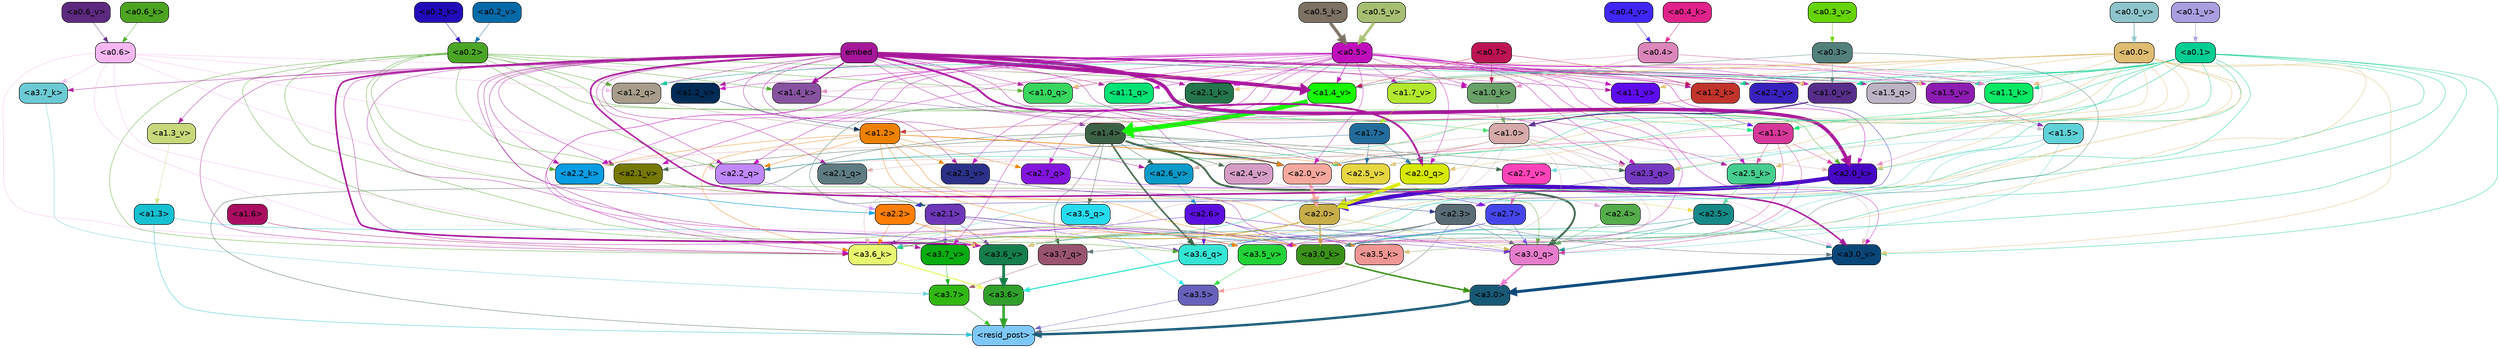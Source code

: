 strict digraph "" {
	graph [bgcolor=transparent,
		layout=dot,
		overlap=false,
		splines=true
	];
	"<a3.7>"	[color=black,
		fillcolor="#31b712",
		fontname=Helvetica,
		shape=box,
		style="filled, rounded"];
	"<resid_post>"	[color=black,
		fillcolor="#7dc8f8",
		fontname=Helvetica,
		shape=box,
		style="filled, rounded"];
	"<a3.7>" -> "<resid_post>"	[color="#31b712",
		penwidth=0.6239100098609924];
	"<a3.6>"	[color=black,
		fillcolor="#30a02a",
		fontname=Helvetica,
		shape=box,
		style="filled, rounded"];
	"<a3.6>" -> "<resid_post>"	[color="#30a02a",
		penwidth=4.569062113761902];
	"<a3.5>"	[color=black,
		fillcolor="#6761bb",
		fontname=Helvetica,
		shape=box,
		style="filled, rounded"];
	"<a3.5>" -> "<resid_post>"	[color="#6761bb",
		penwidth=0.6];
	"<a3.0>"	[color=black,
		fillcolor="#185976",
		fontname=Helvetica,
		shape=box,
		style="filled, rounded"];
	"<a3.0>" -> "<resid_post>"	[color="#185976",
		penwidth=4.283544182777405];
	"<a2.3>"	[color=black,
		fillcolor="#596b74",
		fontname=Helvetica,
		shape=box,
		style="filled, rounded"];
	"<a2.3>" -> "<resid_post>"	[color="#596b74",
		penwidth=0.6];
	"<a3.7_q>"	[color=black,
		fillcolor="#99546f",
		fontname=Helvetica,
		shape=box,
		style="filled, rounded"];
	"<a2.3>" -> "<a3.7_q>"	[color="#596b74",
		penwidth=0.6];
	"<a3.6_q>"	[color=black,
		fillcolor="#35e5d4",
		fontname=Helvetica,
		shape=box,
		style="filled, rounded"];
	"<a2.3>" -> "<a3.6_q>"	[color="#596b74",
		penwidth=0.6];
	"<a3.0_q>"	[color=black,
		fillcolor="#e77ccd",
		fontname=Helvetica,
		shape=box,
		style="filled, rounded"];
	"<a2.3>" -> "<a3.0_q>"	[color="#596b74",
		penwidth=0.6];
	"<a3.0_k>"	[color=black,
		fillcolor="#3a9019",
		fontname=Helvetica,
		shape=box,
		style="filled, rounded"];
	"<a2.3>" -> "<a3.0_k>"	[color="#596b74",
		penwidth=0.6];
	"<a3.6_v>"	[color=black,
		fillcolor="#157e4b",
		fontname=Helvetica,
		shape=box,
		style="filled, rounded"];
	"<a2.3>" -> "<a3.6_v>"	[color="#596b74",
		penwidth=0.6];
	"<a3.5_v>"	[color=black,
		fillcolor="#22d237",
		fontname=Helvetica,
		shape=box,
		style="filled, rounded"];
	"<a2.3>" -> "<a3.5_v>"	[color="#596b74",
		penwidth=0.6];
	"<a3.0_v>"	[color=black,
		fillcolor="#094678",
		fontname=Helvetica,
		shape=box,
		style="filled, rounded"];
	"<a2.3>" -> "<a3.0_v>"	[color="#596b74",
		penwidth=0.6];
	"<a1.4>"	[color=black,
		fillcolor="#3c6145",
		fontname=Helvetica,
		shape=box,
		style="filled, rounded"];
	"<a1.4>" -> "<resid_post>"	[color="#3c6145",
		penwidth=0.6];
	"<a1.4>" -> "<a3.7_q>"	[color="#3c6145",
		penwidth=0.6];
	"<a1.4>" -> "<a3.6_q>"	[color="#3c6145",
		penwidth=2.7934007048606873];
	"<a3.5_q>"	[color=black,
		fillcolor="#27dbef",
		fontname=Helvetica,
		shape=box,
		style="filled, rounded"];
	"<a1.4>" -> "<a3.5_q>"	[color="#3c6145",
		penwidth=0.6];
	"<a1.4>" -> "<a3.0_q>"	[color="#3c6145",
		penwidth=3.340754985809326];
	"<a2.3_q>"	[color=black,
		fillcolor="#7639c2",
		fontname=Helvetica,
		shape=box,
		style="filled, rounded"];
	"<a1.4>" -> "<a2.3_q>"	[color="#3c6145",
		penwidth=0.6];
	"<a2.7_v>"	[color=black,
		fillcolor="#fe43b9",
		fontname=Helvetica,
		shape=box,
		style="filled, rounded"];
	"<a1.4>" -> "<a2.7_v>"	[color="#3c6145",
		penwidth=0.6];
	"<a2.6_v>"	[color=black,
		fillcolor="#0c9ac8",
		fontname=Helvetica,
		shape=box,
		style="filled, rounded"];
	"<a1.4>" -> "<a2.6_v>"	[color="#3c6145",
		penwidth=0.6];
	"<a2.5_v>"	[color=black,
		fillcolor="#e6d641",
		fontname=Helvetica,
		shape=box,
		style="filled, rounded"];
	"<a1.4>" -> "<a2.5_v>"	[color="#3c6145",
		penwidth=0.6];
	"<a2.4_v>"	[color=black,
		fillcolor="#d59dc6",
		fontname=Helvetica,
		shape=box,
		style="filled, rounded"];
	"<a1.4>" -> "<a2.4_v>"	[color="#3c6145",
		penwidth=0.6];
	"<a2.1_v>"	[color=black,
		fillcolor="#757901",
		fontname=Helvetica,
		shape=box,
		style="filled, rounded"];
	"<a1.4>" -> "<a2.1_v>"	[color="#3c6145",
		penwidth=0.6];
	"<a2.0_v>"	[color=black,
		fillcolor="#f6a89e",
		fontname=Helvetica,
		shape=box,
		style="filled, rounded"];
	"<a1.4>" -> "<a2.0_v>"	[color="#3c6145",
		penwidth=2.268759250640869];
	"<a1.3>"	[color=black,
		fillcolor="#15c1d1",
		fontname=Helvetica,
		shape=box,
		style="filled, rounded"];
	"<a1.3>" -> "<resid_post>"	[color="#15c1d1",
		penwidth=0.6];
	"<a1.3>" -> "<a3.6_v>"	[color="#15c1d1",
		penwidth=0.6];
	"<a3.7_q>" -> "<a3.7>"	[color="#99546f",
		penwidth=0.6];
	"<a3.6_q>" -> "<a3.6>"	[color="#35e5d4",
		penwidth=2.0347584784030914];
	"<a3.5_q>" -> "<a3.5>"	[color="#27dbef",
		penwidth=0.6];
	"<a3.0_q>" -> "<a3.0>"	[color="#e77ccd",
		penwidth=2.8635367155075073];
	"<a3.7_k>"	[color=black,
		fillcolor="#6bcad4",
		fontname=Helvetica,
		shape=box,
		style="filled, rounded"];
	"<a3.7_k>" -> "<a3.7>"	[color="#6bcad4",
		penwidth=0.6];
	"<a3.6_k>"	[color=black,
		fillcolor="#e7f870",
		fontname=Helvetica,
		shape=box,
		style="filled, rounded"];
	"<a3.6_k>" -> "<a3.6>"	[color="#e7f870",
		penwidth=2.1760786175727844];
	"<a3.5_k>"	[color=black,
		fillcolor="#ee9693",
		fontname=Helvetica,
		shape=box,
		style="filled, rounded"];
	"<a3.5_k>" -> "<a3.5>"	[color="#ee9693",
		penwidth=0.6];
	"<a3.0_k>" -> "<a3.0>"	[color="#3a9019",
		penwidth=2.632905662059784];
	"<a3.7_v>"	[color=black,
		fillcolor="#08ad10",
		fontname=Helvetica,
		shape=box,
		style="filled, rounded"];
	"<a3.7_v>" -> "<a3.7>"	[color="#08ad10",
		penwidth=0.6];
	"<a3.6_v>" -> "<a3.6>"	[color="#157e4b",
		penwidth=4.981305837631226];
	"<a3.5_v>" -> "<a3.5>"	[color="#22d237",
		penwidth=0.6];
	"<a3.0_v>" -> "<a3.0>"	[color="#094678",
		penwidth=5.168330669403076];
	"<a2.7>"	[color=black,
		fillcolor="#4546ea",
		fontname=Helvetica,
		shape=box,
		style="filled, rounded"];
	"<a2.7>" -> "<a3.6_q>"	[color="#4546ea",
		penwidth=0.6];
	"<a2.7>" -> "<a3.0_q>"	[color="#4546ea",
		penwidth=0.6];
	"<a2.7>" -> "<a3.0_k>"	[color="#4546ea",
		penwidth=0.6];
	"<a2.6>"	[color=black,
		fillcolor="#5b0fde",
		fontname=Helvetica,
		shape=box,
		style="filled, rounded"];
	"<a2.6>" -> "<a3.6_q>"	[color="#5b0fde",
		penwidth=0.6];
	"<a2.6>" -> "<a3.0_q>"	[color="#5b0fde",
		penwidth=0.6];
	"<a2.6>" -> "<a3.6_k>"	[color="#5b0fde",
		penwidth=0.6];
	"<a2.6>" -> "<a3.5_k>"	[color="#5b0fde",
		penwidth=0.6];
	"<a2.6>" -> "<a3.0_k>"	[color="#5b0fde",
		penwidth=0.6];
	"<a2.1>"	[color=black,
		fillcolor="#6d37b7",
		fontname=Helvetica,
		shape=box,
		style="filled, rounded"];
	"<a2.1>" -> "<a3.6_q>"	[color="#6d37b7",
		penwidth=0.6];
	"<a2.1>" -> "<a3.0_q>"	[color="#6d37b7",
		penwidth=0.6];
	"<a2.1>" -> "<a3.6_k>"	[color="#6d37b7",
		penwidth=0.6];
	"<a2.1>" -> "<a3.0_k>"	[color="#6d37b7",
		penwidth=0.6];
	"<a2.1>" -> "<a3.7_v>"	[color="#6d37b7",
		penwidth=0.6];
	"<a2.1>" -> "<a3.6_v>"	[color="#6d37b7",
		penwidth=0.6];
	"<a2.0>"	[color=black,
		fillcolor="#c8ae48",
		fontname=Helvetica,
		shape=box,
		style="filled, rounded"];
	"<a2.0>" -> "<a3.6_q>"	[color="#c8ae48",
		penwidth=0.6];
	"<a2.0>" -> "<a3.0_q>"	[color="#c8ae48",
		penwidth=0.6];
	"<a2.0>" -> "<a3.6_k>"	[color="#c8ae48",
		penwidth=1.6382827460765839];
	"<a2.0>" -> "<a3.0_k>"	[color="#c8ae48",
		penwidth=2.161143198609352];
	"<a1.5>"	[color=black,
		fillcolor="#5fd2d7",
		fontname=Helvetica,
		shape=box,
		style="filled, rounded"];
	"<a1.5>" -> "<a3.6_q>"	[color="#5fd2d7",
		penwidth=0.6];
	"<a1.5>" -> "<a3.0_q>"	[color="#5fd2d7",
		penwidth=0.6];
	"<a1.5>" -> "<a3.6_k>"	[color="#5fd2d7",
		penwidth=0.6];
	"<a1.5>" -> "<a3.0_k>"	[color="#5fd2d7",
		penwidth=0.6];
	"<a1.5>" -> "<a2.7_v>"	[color="#5fd2d7",
		penwidth=0.6];
	"<a0.2>"	[color=black,
		fillcolor="#4aa525",
		fontname=Helvetica,
		shape=box,
		style="filled, rounded"];
	"<a0.2>" -> "<a3.6_q>"	[color="#4aa525",
		penwidth=0.6];
	"<a0.2>" -> "<a3.0_q>"	[color="#4aa525",
		penwidth=0.6];
	"<a0.2>" -> "<a3.6_k>"	[color="#4aa525",
		penwidth=0.6];
	"<a0.2>" -> "<a3.0_k>"	[color="#4aa525",
		penwidth=0.6];
	"<a2.2_q>"	[color=black,
		fillcolor="#c087fa",
		fontname=Helvetica,
		shape=box,
		style="filled, rounded"];
	"<a0.2>" -> "<a2.2_q>"	[color="#4aa525",
		penwidth=0.6];
	"<a2.2_k>"	[color=black,
		fillcolor="#089ce3",
		fontname=Helvetica,
		shape=box,
		style="filled, rounded"];
	"<a0.2>" -> "<a2.2_k>"	[color="#4aa525",
		penwidth=0.6];
	"<a2.0_k>"	[color=black,
		fillcolor="#4708c5",
		fontname=Helvetica,
		shape=box,
		style="filled, rounded"];
	"<a0.2>" -> "<a2.0_k>"	[color="#4aa525",
		penwidth=0.6];
	"<a0.2>" -> "<a2.1_v>"	[color="#4aa525",
		penwidth=0.6];
	"<a0.2>" -> "<a2.0_v>"	[color="#4aa525",
		penwidth=0.6];
	"<a1.2_q>"	[color=black,
		fillcolor="#a89d8a",
		fontname=Helvetica,
		shape=box,
		style="filled, rounded"];
	"<a0.2>" -> "<a1.2_q>"	[color="#4aa525",
		penwidth=0.6];
	"<a1.0_q>"	[color=black,
		fillcolor="#38d65f",
		fontname=Helvetica,
		shape=box,
		style="filled, rounded"];
	"<a0.2>" -> "<a1.0_q>"	[color="#4aa525",
		penwidth=0.6];
	"<a1.4_k>"	[color=black,
		fillcolor="#8752a0",
		fontname=Helvetica,
		shape=box,
		style="filled, rounded"];
	"<a0.2>" -> "<a1.4_k>"	[color="#4aa525",
		penwidth=0.6];
	"<a1.4_v>"	[color=black,
		fillcolor="#16f901",
		fontname=Helvetica,
		shape=box,
		style="filled, rounded"];
	"<a0.2>" -> "<a1.4_v>"	[color="#4aa525",
		penwidth=0.6];
	"<a2.5>"	[color=black,
		fillcolor="#168886",
		fontname=Helvetica,
		shape=box,
		style="filled, rounded"];
	"<a2.5>" -> "<a3.0_q>"	[color="#168886",
		penwidth=0.6];
	"<a2.5>" -> "<a3.0_k>"	[color="#168886",
		penwidth=0.6];
	"<a2.5>" -> "<a3.6_v>"	[color="#168886",
		penwidth=0.6];
	"<a2.5>" -> "<a3.0_v>"	[color="#168886",
		penwidth=0.6];
	"<a2.4>"	[color=black,
		fillcolor="#54ac4a",
		fontname=Helvetica,
		shape=box,
		style="filled, rounded"];
	"<a2.4>" -> "<a3.0_q>"	[color="#54ac4a",
		penwidth=0.6];
	"<a1.1>"	[color=black,
		fillcolor="#d63899",
		fontname=Helvetica,
		shape=box,
		style="filled, rounded"];
	"<a1.1>" -> "<a3.0_q>"	[color="#d63899",
		penwidth=0.6];
	"<a1.1>" -> "<a3.0_k>"	[color="#d63899",
		penwidth=0.6];
	"<a2.5_k>"	[color=black,
		fillcolor="#45ce8f",
		fontname=Helvetica,
		shape=box,
		style="filled, rounded"];
	"<a1.1>" -> "<a2.5_k>"	[color="#d63899",
		penwidth=0.6];
	"<a1.1>" -> "<a2.0_k>"	[color="#d63899",
		penwidth=0.6];
	"<a1.1>" -> "<a2.0_v>"	[color="#d63899",
		penwidth=0.6];
	"<a0.6>"	[color=black,
		fillcolor="#f6b7f1",
		fontname=Helvetica,
		shape=box,
		style="filled, rounded"];
	"<a0.6>" -> "<a3.7_k>"	[color="#f6b7f1",
		penwidth=0.6];
	"<a0.6>" -> "<a3.6_k>"	[color="#f6b7f1",
		penwidth=0.6];
	"<a0.6>" -> "<a3.0_k>"	[color="#f6b7f1",
		penwidth=0.6];
	"<a0.6>" -> "<a3.6_v>"	[color="#f6b7f1",
		penwidth=0.6];
	"<a0.6>" -> "<a3.0_v>"	[color="#f6b7f1",
		penwidth=0.6];
	"<a0.6>" -> "<a2.2_q>"	[color="#f6b7f1",
		penwidth=0.6];
	"<a0.6>" -> "<a1.2_q>"	[color="#f6b7f1",
		penwidth=0.6];
	"<a0.6>" -> "<a1.4_v>"	[color="#f6b7f1",
		penwidth=0.6];
	embed	[color=black,
		fillcolor="#a51699",
		fontname=Helvetica,
		shape=box,
		style="filled, rounded"];
	embed -> "<a3.7_k>"	[color="#a51699",
		penwidth=0.6];
	embed -> "<a3.6_k>"	[color="#a51699",
		penwidth=0.6];
	embed -> "<a3.5_k>"	[color="#a51699",
		penwidth=0.6];
	embed -> "<a3.0_k>"	[color="#a51699",
		penwidth=0.6];
	embed -> "<a3.7_v>"	[color="#a51699",
		penwidth=0.6];
	embed -> "<a3.6_v>"	[color="#a51699",
		penwidth=2.7825746536254883];
	embed -> "<a3.5_v>"	[color="#a51699",
		penwidth=0.6];
	embed -> "<a3.0_v>"	[color="#a51699",
		penwidth=2.6950180530548096];
	embed -> "<a2.3_q>"	[color="#a51699",
		penwidth=0.6];
	embed -> "<a2.2_q>"	[color="#a51699",
		penwidth=0.6];
	"<a2.1_q>"	[color=black,
		fillcolor="#5e7b81",
		fontname=Helvetica,
		shape=box,
		style="filled, rounded"];
	embed -> "<a2.1_q>"	[color="#a51699",
		penwidth=0.6];
	"<a2.0_q>"	[color=black,
		fillcolor="#d7e901",
		fontname=Helvetica,
		shape=box,
		style="filled, rounded"];
	embed -> "<a2.0_q>"	[color="#a51699",
		penwidth=3.305941343307495];
	embed -> "<a2.5_k>"	[color="#a51699",
		penwidth=0.6];
	embed -> "<a2.2_k>"	[color="#a51699",
		penwidth=0.6698317527770996];
	"<a2.1_k>"	[color=black,
		fillcolor="#24754b",
		fontname=Helvetica,
		shape=box,
		style="filled, rounded"];
	embed -> "<a2.1_k>"	[color="#a51699",
		penwidth=0.6];
	embed -> "<a2.0_k>"	[color="#a51699",
		penwidth=6.12570995092392];
	embed -> "<a2.6_v>"	[color="#a51699",
		penwidth=0.6];
	embed -> "<a2.5_v>"	[color="#a51699",
		penwidth=0.6];
	"<a2.3_v>"	[color=black,
		fillcolor="#2b3088",
		fontname=Helvetica,
		shape=box,
		style="filled, rounded"];
	embed -> "<a2.3_v>"	[color="#a51699",
		penwidth=0.6];
	"<a2.2_v>"	[color=black,
		fillcolor="#3722be",
		fontname=Helvetica,
		shape=box,
		style="filled, rounded"];
	embed -> "<a2.2_v>"	[color="#a51699",
		penwidth=0.6];
	embed -> "<a2.1_v>"	[color="#a51699",
		penwidth=0.6];
	embed -> "<a2.0_v>"	[color="#a51699",
		penwidth=0.6];
	"<a1.5_q>"	[color=black,
		fillcolor="#bcb4c4",
		fontname=Helvetica,
		shape=box,
		style="filled, rounded"];
	embed -> "<a1.5_q>"	[color="#a51699",
		penwidth=0.6];
	embed -> "<a1.2_q>"	[color="#a51699",
		penwidth=0.6087074279785156];
	"<a1.1_q>"	[color=black,
		fillcolor="#03e374",
		fontname=Helvetica,
		shape=box,
		style="filled, rounded"];
	embed -> "<a1.1_q>"	[color="#a51699",
		penwidth=0.6];
	embed -> "<a1.0_q>"	[color="#a51699",
		penwidth=0.6];
	embed -> "<a1.4_k>"	[color="#a51699",
		penwidth=2.1858973503112793];
	"<a1.2_k>"	[color=black,
		fillcolor="#c1342c",
		fontname=Helvetica,
		shape=box,
		style="filled, rounded"];
	embed -> "<a1.2_k>"	[color="#a51699",
		penwidth=0.6];
	"<a1.1_k>"	[color=black,
		fillcolor="#07e864",
		fontname=Helvetica,
		shape=box,
		style="filled, rounded"];
	embed -> "<a1.1_k>"	[color="#a51699",
		penwidth=0.6];
	"<a1.0_k>"	[color=black,
		fillcolor="#68a068",
		fontname=Helvetica,
		shape=box,
		style="filled, rounded"];
	embed -> "<a1.0_k>"	[color="#a51699",
		penwidth=0.6];
	"<a1.5_v>"	[color=black,
		fillcolor="#8d1cb2",
		fontname=Helvetica,
		shape=box,
		style="filled, rounded"];
	embed -> "<a1.5_v>"	[color="#a51699",
		penwidth=0.6];
	embed -> "<a1.4_v>"	[color="#a51699",
		penwidth=6.590077131986618];
	"<a1.3_v>"	[color=black,
		fillcolor="#c6d87a",
		fontname=Helvetica,
		shape=box,
		style="filled, rounded"];
	embed -> "<a1.3_v>"	[color="#a51699",
		penwidth=0.6];
	"<a1.2_v>"	[color=black,
		fillcolor="#022b56",
		fontname=Helvetica,
		shape=box,
		style="filled, rounded"];
	embed -> "<a1.2_v>"	[color="#a51699",
		penwidth=0.6];
	"<a1.1_v>"	[color=black,
		fillcolor="#5d0dee",
		fontname=Helvetica,
		shape=box,
		style="filled, rounded"];
	embed -> "<a1.1_v>"	[color="#a51699",
		penwidth=0.6];
	"<a1.0_v>"	[color=black,
		fillcolor="#572e8a",
		fontname=Helvetica,
		shape=box,
		style="filled, rounded"];
	embed -> "<a1.0_v>"	[color="#a51699",
		penwidth=1.2076449394226074];
	"<a2.2>"	[color=black,
		fillcolor="#ff7e04",
		fontname=Helvetica,
		shape=box,
		style="filled, rounded"];
	"<a2.2>" -> "<a3.6_k>"	[color="#ff7e04",
		penwidth=0.6];
	"<a2.2>" -> "<a3.0_k>"	[color="#ff7e04",
		penwidth=0.6];
	"<a2.2>" -> "<a3.6_v>"	[color="#ff7e04",
		penwidth=0.6];
	"<a1.6>"	[color=black,
		fillcolor="#aa0d61",
		fontname=Helvetica,
		shape=box,
		style="filled, rounded"];
	"<a1.6>" -> "<a3.6_k>"	[color="#aa0d61",
		penwidth=0.6];
	"<a1.2>"	[color=black,
		fillcolor="#ed8100",
		fontname=Helvetica,
		shape=box,
		style="filled, rounded"];
	"<a1.2>" -> "<a3.6_k>"	[color="#ed8100",
		penwidth=0.6];
	"<a1.2>" -> "<a3.5_k>"	[color="#ed8100",
		penwidth=0.6];
	"<a1.2>" -> "<a3.0_k>"	[color="#ed8100",
		penwidth=0.6];
	"<a1.2>" -> "<a3.5_v>"	[color="#ed8100",
		penwidth=0.6];
	"<a2.7_q>"	[color=black,
		fillcolor="#8315de",
		fontname=Helvetica,
		shape=box,
		style="filled, rounded"];
	"<a1.2>" -> "<a2.7_q>"	[color="#ed8100",
		penwidth=0.6];
	"<a1.2>" -> "<a2.2_q>"	[color="#ed8100",
		penwidth=0.6];
	"<a1.2>" -> "<a2.2_k>"	[color="#ed8100",
		penwidth=0.6];
	"<a1.2>" -> "<a2.5_v>"	[color="#ed8100",
		penwidth=0.6];
	"<a1.2>" -> "<a2.3_v>"	[color="#ed8100",
		penwidth=0.6];
	"<a1.2>" -> "<a2.0_v>"	[color="#ed8100",
		penwidth=0.6];
	"<a1.0>"	[color=black,
		fillcolor="#d5aaa9",
		fontname=Helvetica,
		shape=box,
		style="filled, rounded"];
	"<a1.0>" -> "<a3.6_k>"	[color="#d5aaa9",
		penwidth=0.6];
	"<a1.0>" -> "<a3.0_k>"	[color="#d5aaa9",
		penwidth=0.6];
	"<a1.0>" -> "<a3.6_v>"	[color="#d5aaa9",
		penwidth=0.6];
	"<a1.0>" -> "<a3.5_v>"	[color="#d5aaa9",
		penwidth=0.6];
	"<a1.0>" -> "<a3.0_v>"	[color="#d5aaa9",
		penwidth=0.6];
	"<a1.0>" -> "<a2.3_q>"	[color="#d5aaa9",
		penwidth=0.6];
	"<a1.0>" -> "<a2.2_q>"	[color="#d5aaa9",
		penwidth=0.6];
	"<a1.0>" -> "<a2.1_q>"	[color="#d5aaa9",
		penwidth=0.6];
	"<a1.0>" -> "<a2.2_k>"	[color="#d5aaa9",
		penwidth=0.6];
	"<a1.0>" -> "<a2.0_k>"	[color="#d5aaa9",
		penwidth=0.6];
	"<a1.0>" -> "<a2.6_v>"	[color="#d5aaa9",
		penwidth=0.6];
	"<a1.0>" -> "<a2.0_v>"	[color="#d5aaa9",
		penwidth=1.2213096618652344];
	"<a0.5>"	[color=black,
		fillcolor="#bf0fbb",
		fontname=Helvetica,
		shape=box,
		style="filled, rounded"];
	"<a0.5>" -> "<a3.6_k>"	[color="#bf0fbb",
		penwidth=0.6];
	"<a0.5>" -> "<a3.7_v>"	[color="#bf0fbb",
		penwidth=0.6];
	"<a0.5>" -> "<a3.6_v>"	[color="#bf0fbb",
		penwidth=0.6];
	"<a0.5>" -> "<a3.5_v>"	[color="#bf0fbb",
		penwidth=0.6];
	"<a0.5>" -> "<a3.0_v>"	[color="#bf0fbb",
		penwidth=0.6];
	"<a0.5>" -> "<a2.7_q>"	[color="#bf0fbb",
		penwidth=0.6];
	"<a0.5>" -> "<a2.3_q>"	[color="#bf0fbb",
		penwidth=0.6];
	"<a0.5>" -> "<a2.2_q>"	[color="#bf0fbb",
		penwidth=0.6];
	"<a0.5>" -> "<a2.0_q>"	[color="#bf0fbb",
		penwidth=0.6];
	"<a0.5>" -> "<a2.5_k>"	[color="#bf0fbb",
		penwidth=0.6];
	"<a0.5>" -> "<a2.2_k>"	[color="#bf0fbb",
		penwidth=0.6];
	"<a0.5>" -> "<a2.1_k>"	[color="#bf0fbb",
		penwidth=0.6];
	"<a0.5>" -> "<a2.0_k>"	[color="#bf0fbb",
		penwidth=0.6900839805603027];
	"<a0.5>" -> "<a2.3_v>"	[color="#bf0fbb",
		penwidth=0.6];
	"<a0.5>" -> "<a2.1_v>"	[color="#bf0fbb",
		penwidth=0.6];
	"<a0.5>" -> "<a2.0_v>"	[color="#bf0fbb",
		penwidth=0.6];
	"<a0.5>" -> "<a1.2_q>"	[color="#bf0fbb",
		penwidth=0.6];
	"<a0.5>" -> "<a1.1_q>"	[color="#bf0fbb",
		penwidth=0.6];
	"<a0.5>" -> "<a1.0_q>"	[color="#bf0fbb",
		penwidth=0.6];
	"<a0.5>" -> "<a1.2_k>"	[color="#bf0fbb",
		penwidth=0.6];
	"<a0.5>" -> "<a1.1_k>"	[color="#bf0fbb",
		penwidth=0.6];
	"<a0.5>" -> "<a1.0_k>"	[color="#bf0fbb",
		penwidth=0.6];
	"<a1.7_v>"	[color=black,
		fillcolor="#b1e82e",
		fontname=Helvetica,
		shape=box,
		style="filled, rounded"];
	"<a0.5>" -> "<a1.7_v>"	[color="#bf0fbb",
		penwidth=0.6];
	"<a0.5>" -> "<a1.5_v>"	[color="#bf0fbb",
		penwidth=0.6];
	"<a0.5>" -> "<a1.4_v>"	[color="#bf0fbb",
		penwidth=0.9985027313232422];
	"<a0.5>" -> "<a1.2_v>"	[color="#bf0fbb",
		penwidth=0.6];
	"<a0.5>" -> "<a1.1_v>"	[color="#bf0fbb",
		penwidth=0.6];
	"<a0.5>" -> "<a1.0_v>"	[color="#bf0fbb",
		penwidth=0.6];
	"<a0.1>"	[color=black,
		fillcolor="#03ce91",
		fontname=Helvetica,
		shape=box,
		style="filled, rounded"];
	"<a0.1>" -> "<a3.6_k>"	[color="#03ce91",
		penwidth=0.6];
	"<a0.1>" -> "<a3.5_k>"	[color="#03ce91",
		penwidth=0.6];
	"<a0.1>" -> "<a3.0_k>"	[color="#03ce91",
		penwidth=0.6];
	"<a0.1>" -> "<a3.6_v>"	[color="#03ce91",
		penwidth=0.6];
	"<a0.1>" -> "<a3.0_v>"	[color="#03ce91",
		penwidth=0.6];
	"<a0.1>" -> "<a2.3_q>"	[color="#03ce91",
		penwidth=0.6];
	"<a0.1>" -> "<a2.2_q>"	[color="#03ce91",
		penwidth=0.6];
	"<a0.1>" -> "<a2.0_k>"	[color="#03ce91",
		penwidth=0.6];
	"<a0.1>" -> "<a2.5_v>"	[color="#03ce91",
		penwidth=0.6];
	"<a0.1>" -> "<a2.0_v>"	[color="#03ce91",
		penwidth=0.6];
	"<a0.1>" -> "<a1.2_q>"	[color="#03ce91",
		penwidth=0.6218185424804688];
	"<a0.1>" -> "<a1.2_k>"	[color="#03ce91",
		penwidth=0.6];
	"<a0.1>" -> "<a1.1_k>"	[color="#03ce91",
		penwidth=0.6];
	"<a0.1>" -> "<a1.5_v>"	[color="#03ce91",
		penwidth=0.6];
	"<a0.1>" -> "<a1.4_v>"	[color="#03ce91",
		penwidth=0.6];
	"<a0.1>" -> "<a1.0_v>"	[color="#03ce91",
		penwidth=0.6];
	"<a0.0>"	[color=black,
		fillcolor="#debc70",
		fontname=Helvetica,
		shape=box,
		style="filled, rounded"];
	"<a0.0>" -> "<a3.5_k>"	[color="#debc70",
		penwidth=0.6];
	"<a0.0>" -> "<a3.7_v>"	[color="#debc70",
		penwidth=0.6];
	"<a0.0>" -> "<a3.6_v>"	[color="#debc70",
		penwidth=0.6];
	"<a0.0>" -> "<a3.0_v>"	[color="#debc70",
		penwidth=0.6];
	"<a0.0>" -> "<a2.3_q>"	[color="#debc70",
		penwidth=0.6];
	"<a0.0>" -> "<a2.0_q>"	[color="#debc70",
		penwidth=0.6];
	"<a0.0>" -> "<a2.5_k>"	[color="#debc70",
		penwidth=0.6];
	"<a0.0>" -> "<a2.1_k>"	[color="#debc70",
		penwidth=0.6];
	"<a0.0>" -> "<a2.0_k>"	[color="#debc70",
		penwidth=0.6];
	"<a0.0>" -> "<a2.5_v>"	[color="#debc70",
		penwidth=0.6];
	"<a0.0>" -> "<a2.2_v>"	[color="#debc70",
		penwidth=0.6];
	"<a0.0>" -> "<a2.0_v>"	[color="#debc70",
		penwidth=0.6];
	"<a0.0>" -> "<a1.5_q>"	[color="#debc70",
		penwidth=0.6];
	"<a0.0>" -> "<a1.0_q>"	[color="#debc70",
		penwidth=0.6];
	"<a0.0>" -> "<a1.1_k>"	[color="#debc70",
		penwidth=0.6];
	"<a0.0>" -> "<a1.4_v>"	[color="#debc70",
		penwidth=0.6];
	"<a0.0>" -> "<a1.1_v>"	[color="#debc70",
		penwidth=0.6];
	"<a0.3>"	[color=black,
		fillcolor="#52807b",
		fontname=Helvetica,
		shape=box,
		style="filled, rounded"];
	"<a0.3>" -> "<a3.0_k>"	[color="#52807b",
		penwidth=0.6];
	"<a0.3>" -> "<a1.4_v>"	[color="#52807b",
		penwidth=0.6];
	"<a0.3>" -> "<a1.0_v>"	[color="#52807b",
		penwidth=0.6];
	"<a2.7_q>" -> "<a2.7>"	[color="#8315de",
		penwidth=0.6];
	"<a2.3_q>" -> "<a2.3>"	[color="#7639c2",
		penwidth=0.6];
	"<a2.2_q>" -> "<a2.2>"	[color="#c087fa",
		penwidth=0.7553567886352539];
	"<a2.1_q>" -> "<a2.1>"	[color="#5e7b81",
		penwidth=0.6];
	"<a2.0_q>" -> "<a2.0>"	[color="#d7e901",
		penwidth=6.256794691085815];
	"<a2.5_k>" -> "<a2.5>"	[color="#45ce8f",
		penwidth=0.6];
	"<a2.2_k>" -> "<a2.2>"	[color="#089ce3",
		penwidth=0.8854708671569824];
	"<a2.1_k>" -> "<a2.1>"	[color="#24754b",
		penwidth=0.6];
	"<a2.0_k>" -> "<a2.0>"	[color="#4708c5",
		penwidth=7.231504917144775];
	"<a2.7_v>" -> "<a2.7>"	[color="#fe43b9",
		penwidth=0.6];
	"<a2.6_v>" -> "<a2.6>"	[color="#0c9ac8",
		penwidth=0.6];
	"<a2.5_v>" -> "<a2.5>"	[color="#e6d641",
		penwidth=0.6];
	"<a2.4_v>" -> "<a2.4>"	[color="#d59dc6",
		penwidth=0.6];
	"<a2.3_v>" -> "<a2.3>"	[color="#2b3088",
		penwidth=0.6];
	"<a2.2_v>" -> "<a2.2>"	[color="#3722be",
		penwidth=0.6];
	"<a2.1_v>" -> "<a2.1>"	[color="#757901",
		penwidth=0.6];
	"<a2.0_v>" -> "<a2.0>"	[color="#f6a89e",
		penwidth=5.231471925973892];
	"<a1.7>"	[color=black,
		fillcolor="#226c9c",
		fontname=Helvetica,
		shape=box,
		style="filled, rounded"];
	"<a1.7>" -> "<a2.2_q>"	[color="#226c9c",
		penwidth=0.6];
	"<a1.7>" -> "<a2.0_q>"	[color="#226c9c",
		penwidth=0.6];
	"<a1.7>" -> "<a2.5_v>"	[color="#226c9c",
		penwidth=0.6];
	"<a0.4>"	[color=black,
		fillcolor="#db86bb",
		fontname=Helvetica,
		shape=box,
		style="filled, rounded"];
	"<a0.4>" -> "<a2.0_k>"	[color="#db86bb",
		penwidth=0.6];
	"<a0.4>" -> "<a1.4_k>"	[color="#db86bb",
		penwidth=0.6];
	"<a0.4>" -> "<a1.1_k>"	[color="#db86bb",
		penwidth=0.6];
	"<a0.4>" -> "<a1.0_k>"	[color="#db86bb",
		penwidth=0.6];
	"<a1.5_q>" -> "<a1.5>"	[color="#bcb4c4",
		penwidth=0.6];
	"<a1.2_q>" -> "<a1.2>"	[color="#a89d8a",
		penwidth=0.6];
	"<a1.1_q>" -> "<a1.1>"	[color="#03e374",
		penwidth=0.6];
	"<a1.0_q>" -> "<a1.0>"	[color="#38d65f",
		penwidth=0.6];
	"<a1.4_k>" -> "<a1.4>"	[color="#8752a0",
		penwidth=0.6];
	"<a1.2_k>" -> "<a1.2>"	[color="#c1342c",
		penwidth=0.6];
	"<a1.1_k>" -> "<a1.1>"	[color="#07e864",
		penwidth=0.6];
	"<a1.0_k>" -> "<a1.0>"	[color="#68a068",
		penwidth=0.6];
	"<a1.7_v>" -> "<a1.7>"	[color="#b1e82e",
		penwidth=0.6];
	"<a1.5_v>" -> "<a1.5>"	[color="#8d1cb2",
		penwidth=0.6];
	"<a1.4_v>" -> "<a1.4>"	[color="#16f901",
		penwidth=8.36684274673462];
	"<a1.3_v>" -> "<a1.3>"	[color="#c6d87a",
		penwidth=0.6];
	"<a1.2_v>" -> "<a1.2>"	[color="#022b56",
		penwidth=0.6];
	"<a1.1_v>" -> "<a1.1>"	[color="#5d0dee",
		penwidth=0.6];
	"<a1.0_v>" -> "<a1.0>"	[color="#572e8a",
		penwidth=1.9665732383728027];
	"<a0.7>"	[color=black,
		fillcolor="#bc1353",
		fontname=Helvetica,
		shape=box,
		style="filled, rounded"];
	"<a0.7>" -> "<a1.2_k>"	[color="#bc1353",
		penwidth=0.6];
	"<a0.7>" -> "<a1.0_k>"	[color="#bc1353",
		penwidth=0.6];
	"<a0.7>" -> "<a1.4_v>"	[color="#bc1353",
		penwidth=0.6];
	"<a0.6_k>"	[color=black,
		fillcolor="#4ca421",
		fontname=Helvetica,
		shape=box,
		style="filled, rounded"];
	"<a0.6_k>" -> "<a0.6>"	[color="#4ca421",
		penwidth=0.6];
	"<a0.5_k>"	[color=black,
		fillcolor="#7c7163",
		fontname=Helvetica,
		shape=box,
		style="filled, rounded"];
	"<a0.5_k>" -> "<a0.5>"	[color="#7c7163",
		penwidth=5.603226900100708];
	"<a0.4_k>"	[color=black,
		fillcolor="#e1228b",
		fontname=Helvetica,
		shape=box,
		style="filled, rounded"];
	"<a0.4_k>" -> "<a0.4>"	[color="#e1228b",
		penwidth=0.6];
	"<a0.2_k>"	[color=black,
		fillcolor="#200cb9",
		fontname=Helvetica,
		shape=box,
		style="filled, rounded"];
	"<a0.2_k>" -> "<a0.2>"	[color="#200cb9",
		penwidth=0.6];
	"<a0.6_v>"	[color=black,
		fillcolor="#5d297f",
		fontname=Helvetica,
		shape=box,
		style="filled, rounded"];
	"<a0.6_v>" -> "<a0.6>"	[color="#5d297f",
		penwidth=0.6];
	"<a0.5_v>"	[color=black,
		fillcolor="#a6bf72",
		fontname=Helvetica,
		shape=box,
		style="filled, rounded"];
	"<a0.5_v>" -> "<a0.5>"	[color="#a6bf72",
		penwidth=4.667354106903076];
	"<a0.4_v>"	[color=black,
		fillcolor="#3f26f4",
		fontname=Helvetica,
		shape=box,
		style="filled, rounded"];
	"<a0.4_v>" -> "<a0.4>"	[color="#3f26f4",
		penwidth=0.6];
	"<a0.3_v>"	[color=black,
		fillcolor="#65d404",
		fontname=Helvetica,
		shape=box,
		style="filled, rounded"];
	"<a0.3_v>" -> "<a0.3>"	[color="#65d404",
		penwidth=0.6];
	"<a0.2_v>"	[color=black,
		fillcolor="#056aa8",
		fontname=Helvetica,
		shape=box,
		style="filled, rounded"];
	"<a0.2_v>" -> "<a0.2>"	[color="#056aa8",
		penwidth=0.6];
	"<a0.1_v>"	[color=black,
		fillcolor="#aa9ee0",
		fontname=Helvetica,
		shape=box,
		style="filled, rounded"];
	"<a0.1_v>" -> "<a0.1>"	[color="#aa9ee0",
		penwidth=0.8298110961914062];
	"<a0.0_v>"	[color=black,
		fillcolor="#8ec4cb",
		fontname=Helvetica,
		shape=box,
		style="filled, rounded"];
	"<a0.0_v>" -> "<a0.0>"	[color="#8ec4cb",
		penwidth=1.7084956169128418];
}
